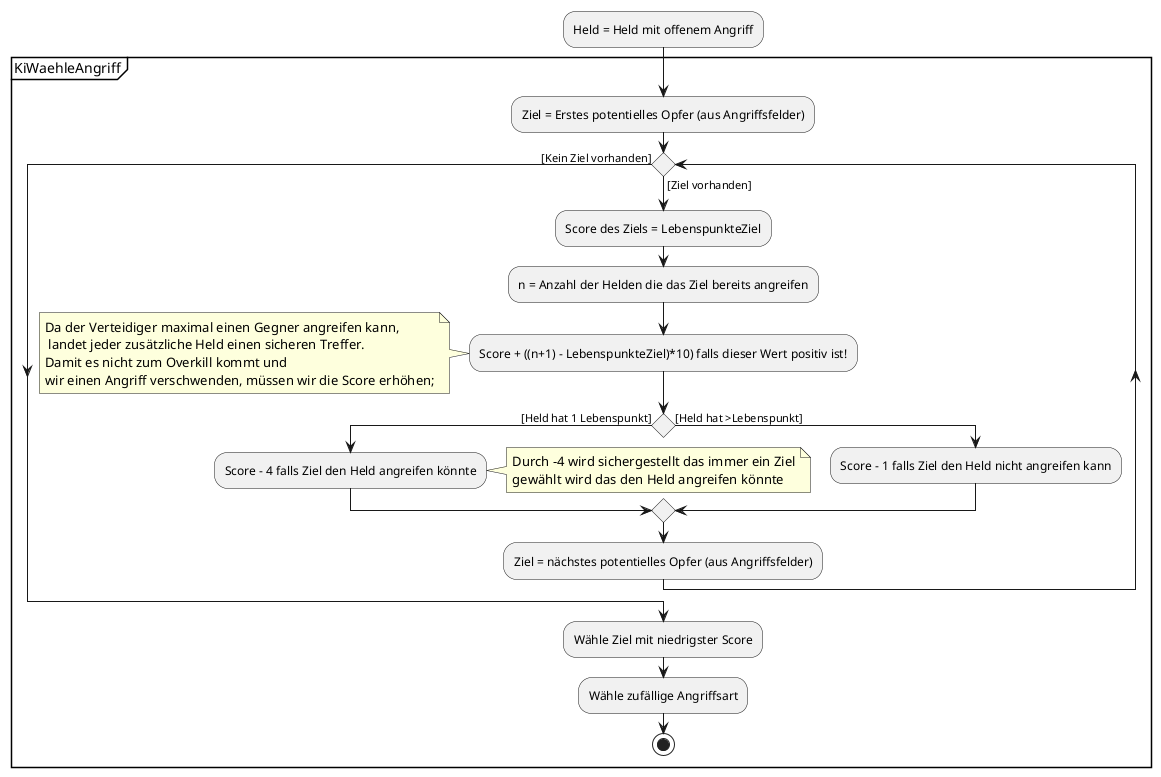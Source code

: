 @startuml

:Held = Held mit offenem Angriff;

partition "KiWaehleAngriff" {
    :Ziel = Erstes potentielles Opfer (aus Angriffsfelder);

    while ( ) is ([Ziel vorhanden])
        :Score des Ziels = LebenspunkteZiel;
        :n = Anzahl der Helden die das Ziel bereits angreifen;
        :Score + ((n+1) - LebenspunkteZiel)*10) falls dieser Wert positiv ist!;
        note left: Da der Verteidiger maximal einen Gegner angreifen kann,\n landet jeder zusätzliche Held einen sicheren Treffer.\nDamit es nicht zum Overkill kommt und \nwir einen Angriff verschwenden, müssen wir die Score erhöhen;
        if () then ([Held hat 1 Lebenspunkt])
            :Score - 4 falls Ziel den Held angreifen könnte;
            note right: Durch -4 wird sichergestellt das immer ein Ziel\ngewählt wird das den Held angreifen könnte
        else ([Held hat >Lebenspunkt])
            :Score - 1 falls Ziel den Held nicht angreifen kann;
        endif
        :Ziel = nächstes potentielles Opfer (aus Angriffsfelder);
    endwhile([Kein Ziel vorhanden])

    :Wähle Ziel mit niedrigster Score;
    :Wähle zufällige Angriffsart;

    stop
}

@enduml
